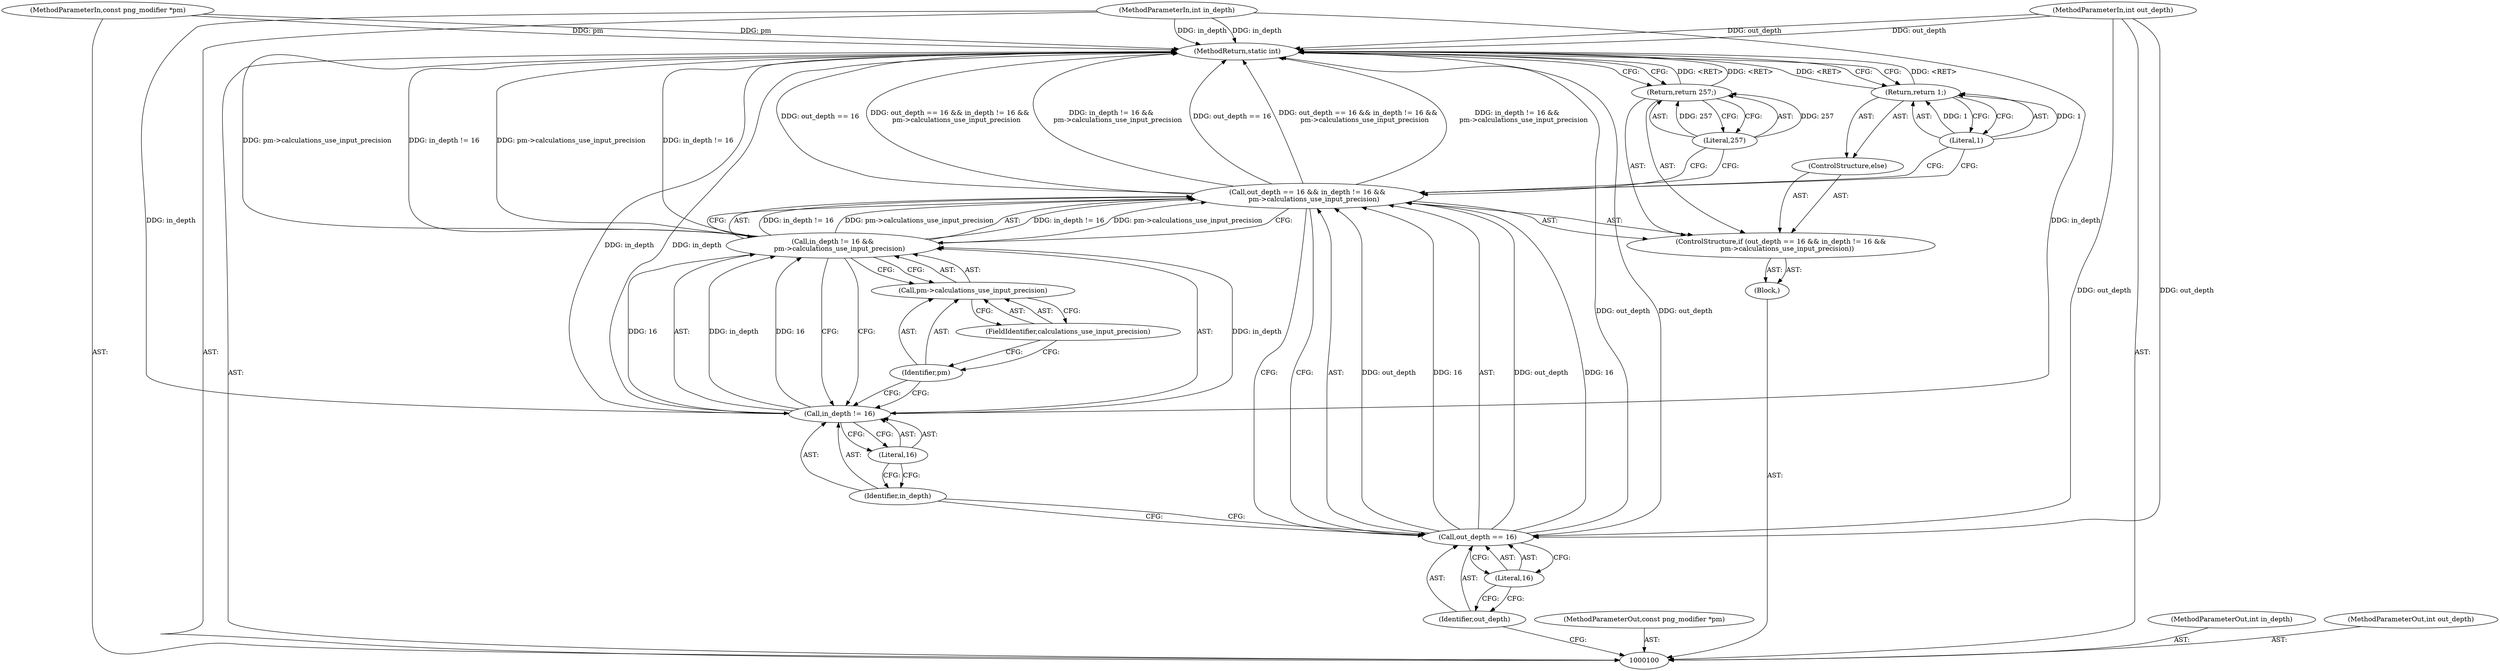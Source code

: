 digraph "0_Android_9d4853418ab2f754c2b63e091c29c5529b8b86ca_110" {
"1000122" [label="(MethodReturn,static int)"];
"1000101" [label="(MethodParameterIn,const png_modifier *pm)"];
"1000148" [label="(MethodParameterOut,const png_modifier *pm)"];
"1000102" [label="(MethodParameterIn,int in_depth)"];
"1000149" [label="(MethodParameterOut,int in_depth)"];
"1000103" [label="(MethodParameterIn,int out_depth)"];
"1000150" [label="(MethodParameterOut,int out_depth)"];
"1000104" [label="(Block,)"];
"1000109" [label="(Literal,16)"];
"1000110" [label="(Call,in_depth != 16 &&\n      pm->calculations_use_input_precision)"];
"1000111" [label="(Call,in_depth != 16)"];
"1000112" [label="(Identifier,in_depth)"];
"1000113" [label="(Literal,16)"];
"1000105" [label="(ControlStructure,if (out_depth == 16 && in_depth != 16 &&\n      pm->calculations_use_input_precision))"];
"1000106" [label="(Call,out_depth == 16 && in_depth != 16 &&\n      pm->calculations_use_input_precision)"];
"1000107" [label="(Call,out_depth == 16)"];
"1000108" [label="(Identifier,out_depth)"];
"1000116" [label="(FieldIdentifier,calculations_use_input_precision)"];
"1000114" [label="(Call,pm->calculations_use_input_precision)"];
"1000115" [label="(Identifier,pm)"];
"1000117" [label="(Return,return 257;)"];
"1000118" [label="(Literal,257)"];
"1000119" [label="(ControlStructure,else)"];
"1000120" [label="(Return,return 1;)"];
"1000121" [label="(Literal,1)"];
"1000122" -> "1000100"  [label="AST: "];
"1000122" -> "1000117"  [label="CFG: "];
"1000122" -> "1000120"  [label="CFG: "];
"1000107" -> "1000122"  [label="DDG: out_depth"];
"1000106" -> "1000122"  [label="DDG: out_depth == 16"];
"1000106" -> "1000122"  [label="DDG: out_depth == 16 && in_depth != 16 &&\n      pm->calculations_use_input_precision"];
"1000106" -> "1000122"  [label="DDG: in_depth != 16 &&\n      pm->calculations_use_input_precision"];
"1000110" -> "1000122"  [label="DDG: pm->calculations_use_input_precision"];
"1000110" -> "1000122"  [label="DDG: in_depth != 16"];
"1000103" -> "1000122"  [label="DDG: out_depth"];
"1000102" -> "1000122"  [label="DDG: in_depth"];
"1000111" -> "1000122"  [label="DDG: in_depth"];
"1000101" -> "1000122"  [label="DDG: pm"];
"1000117" -> "1000122"  [label="DDG: <RET>"];
"1000120" -> "1000122"  [label="DDG: <RET>"];
"1000101" -> "1000100"  [label="AST: "];
"1000101" -> "1000122"  [label="DDG: pm"];
"1000148" -> "1000100"  [label="AST: "];
"1000102" -> "1000100"  [label="AST: "];
"1000102" -> "1000122"  [label="DDG: in_depth"];
"1000102" -> "1000111"  [label="DDG: in_depth"];
"1000149" -> "1000100"  [label="AST: "];
"1000103" -> "1000100"  [label="AST: "];
"1000103" -> "1000122"  [label="DDG: out_depth"];
"1000103" -> "1000107"  [label="DDG: out_depth"];
"1000150" -> "1000100"  [label="AST: "];
"1000104" -> "1000100"  [label="AST: "];
"1000105" -> "1000104"  [label="AST: "];
"1000109" -> "1000107"  [label="AST: "];
"1000109" -> "1000108"  [label="CFG: "];
"1000107" -> "1000109"  [label="CFG: "];
"1000110" -> "1000106"  [label="AST: "];
"1000110" -> "1000111"  [label="CFG: "];
"1000110" -> "1000114"  [label="CFG: "];
"1000111" -> "1000110"  [label="AST: "];
"1000114" -> "1000110"  [label="AST: "];
"1000106" -> "1000110"  [label="CFG: "];
"1000110" -> "1000122"  [label="DDG: pm->calculations_use_input_precision"];
"1000110" -> "1000122"  [label="DDG: in_depth != 16"];
"1000110" -> "1000106"  [label="DDG: in_depth != 16"];
"1000110" -> "1000106"  [label="DDG: pm->calculations_use_input_precision"];
"1000111" -> "1000110"  [label="DDG: in_depth"];
"1000111" -> "1000110"  [label="DDG: 16"];
"1000111" -> "1000110"  [label="AST: "];
"1000111" -> "1000113"  [label="CFG: "];
"1000112" -> "1000111"  [label="AST: "];
"1000113" -> "1000111"  [label="AST: "];
"1000115" -> "1000111"  [label="CFG: "];
"1000110" -> "1000111"  [label="CFG: "];
"1000111" -> "1000122"  [label="DDG: in_depth"];
"1000111" -> "1000110"  [label="DDG: in_depth"];
"1000111" -> "1000110"  [label="DDG: 16"];
"1000102" -> "1000111"  [label="DDG: in_depth"];
"1000112" -> "1000111"  [label="AST: "];
"1000112" -> "1000107"  [label="CFG: "];
"1000113" -> "1000112"  [label="CFG: "];
"1000113" -> "1000111"  [label="AST: "];
"1000113" -> "1000112"  [label="CFG: "];
"1000111" -> "1000113"  [label="CFG: "];
"1000105" -> "1000104"  [label="AST: "];
"1000106" -> "1000105"  [label="AST: "];
"1000117" -> "1000105"  [label="AST: "];
"1000119" -> "1000105"  [label="AST: "];
"1000106" -> "1000105"  [label="AST: "];
"1000106" -> "1000107"  [label="CFG: "];
"1000106" -> "1000110"  [label="CFG: "];
"1000107" -> "1000106"  [label="AST: "];
"1000110" -> "1000106"  [label="AST: "];
"1000118" -> "1000106"  [label="CFG: "];
"1000121" -> "1000106"  [label="CFG: "];
"1000106" -> "1000122"  [label="DDG: out_depth == 16"];
"1000106" -> "1000122"  [label="DDG: out_depth == 16 && in_depth != 16 &&\n      pm->calculations_use_input_precision"];
"1000106" -> "1000122"  [label="DDG: in_depth != 16 &&\n      pm->calculations_use_input_precision"];
"1000107" -> "1000106"  [label="DDG: out_depth"];
"1000107" -> "1000106"  [label="DDG: 16"];
"1000110" -> "1000106"  [label="DDG: in_depth != 16"];
"1000110" -> "1000106"  [label="DDG: pm->calculations_use_input_precision"];
"1000107" -> "1000106"  [label="AST: "];
"1000107" -> "1000109"  [label="CFG: "];
"1000108" -> "1000107"  [label="AST: "];
"1000109" -> "1000107"  [label="AST: "];
"1000112" -> "1000107"  [label="CFG: "];
"1000106" -> "1000107"  [label="CFG: "];
"1000107" -> "1000122"  [label="DDG: out_depth"];
"1000107" -> "1000106"  [label="DDG: out_depth"];
"1000107" -> "1000106"  [label="DDG: 16"];
"1000103" -> "1000107"  [label="DDG: out_depth"];
"1000108" -> "1000107"  [label="AST: "];
"1000108" -> "1000100"  [label="CFG: "];
"1000109" -> "1000108"  [label="CFG: "];
"1000116" -> "1000114"  [label="AST: "];
"1000116" -> "1000115"  [label="CFG: "];
"1000114" -> "1000116"  [label="CFG: "];
"1000114" -> "1000110"  [label="AST: "];
"1000114" -> "1000116"  [label="CFG: "];
"1000115" -> "1000114"  [label="AST: "];
"1000116" -> "1000114"  [label="AST: "];
"1000110" -> "1000114"  [label="CFG: "];
"1000115" -> "1000114"  [label="AST: "];
"1000115" -> "1000111"  [label="CFG: "];
"1000116" -> "1000115"  [label="CFG: "];
"1000117" -> "1000105"  [label="AST: "];
"1000117" -> "1000118"  [label="CFG: "];
"1000118" -> "1000117"  [label="AST: "];
"1000122" -> "1000117"  [label="CFG: "];
"1000117" -> "1000122"  [label="DDG: <RET>"];
"1000118" -> "1000117"  [label="DDG: 257"];
"1000118" -> "1000117"  [label="AST: "];
"1000118" -> "1000106"  [label="CFG: "];
"1000117" -> "1000118"  [label="CFG: "];
"1000118" -> "1000117"  [label="DDG: 257"];
"1000119" -> "1000105"  [label="AST: "];
"1000120" -> "1000119"  [label="AST: "];
"1000120" -> "1000119"  [label="AST: "];
"1000120" -> "1000121"  [label="CFG: "];
"1000121" -> "1000120"  [label="AST: "];
"1000122" -> "1000120"  [label="CFG: "];
"1000120" -> "1000122"  [label="DDG: <RET>"];
"1000121" -> "1000120"  [label="DDG: 1"];
"1000121" -> "1000120"  [label="AST: "];
"1000121" -> "1000106"  [label="CFG: "];
"1000120" -> "1000121"  [label="CFG: "];
"1000121" -> "1000120"  [label="DDG: 1"];
}
